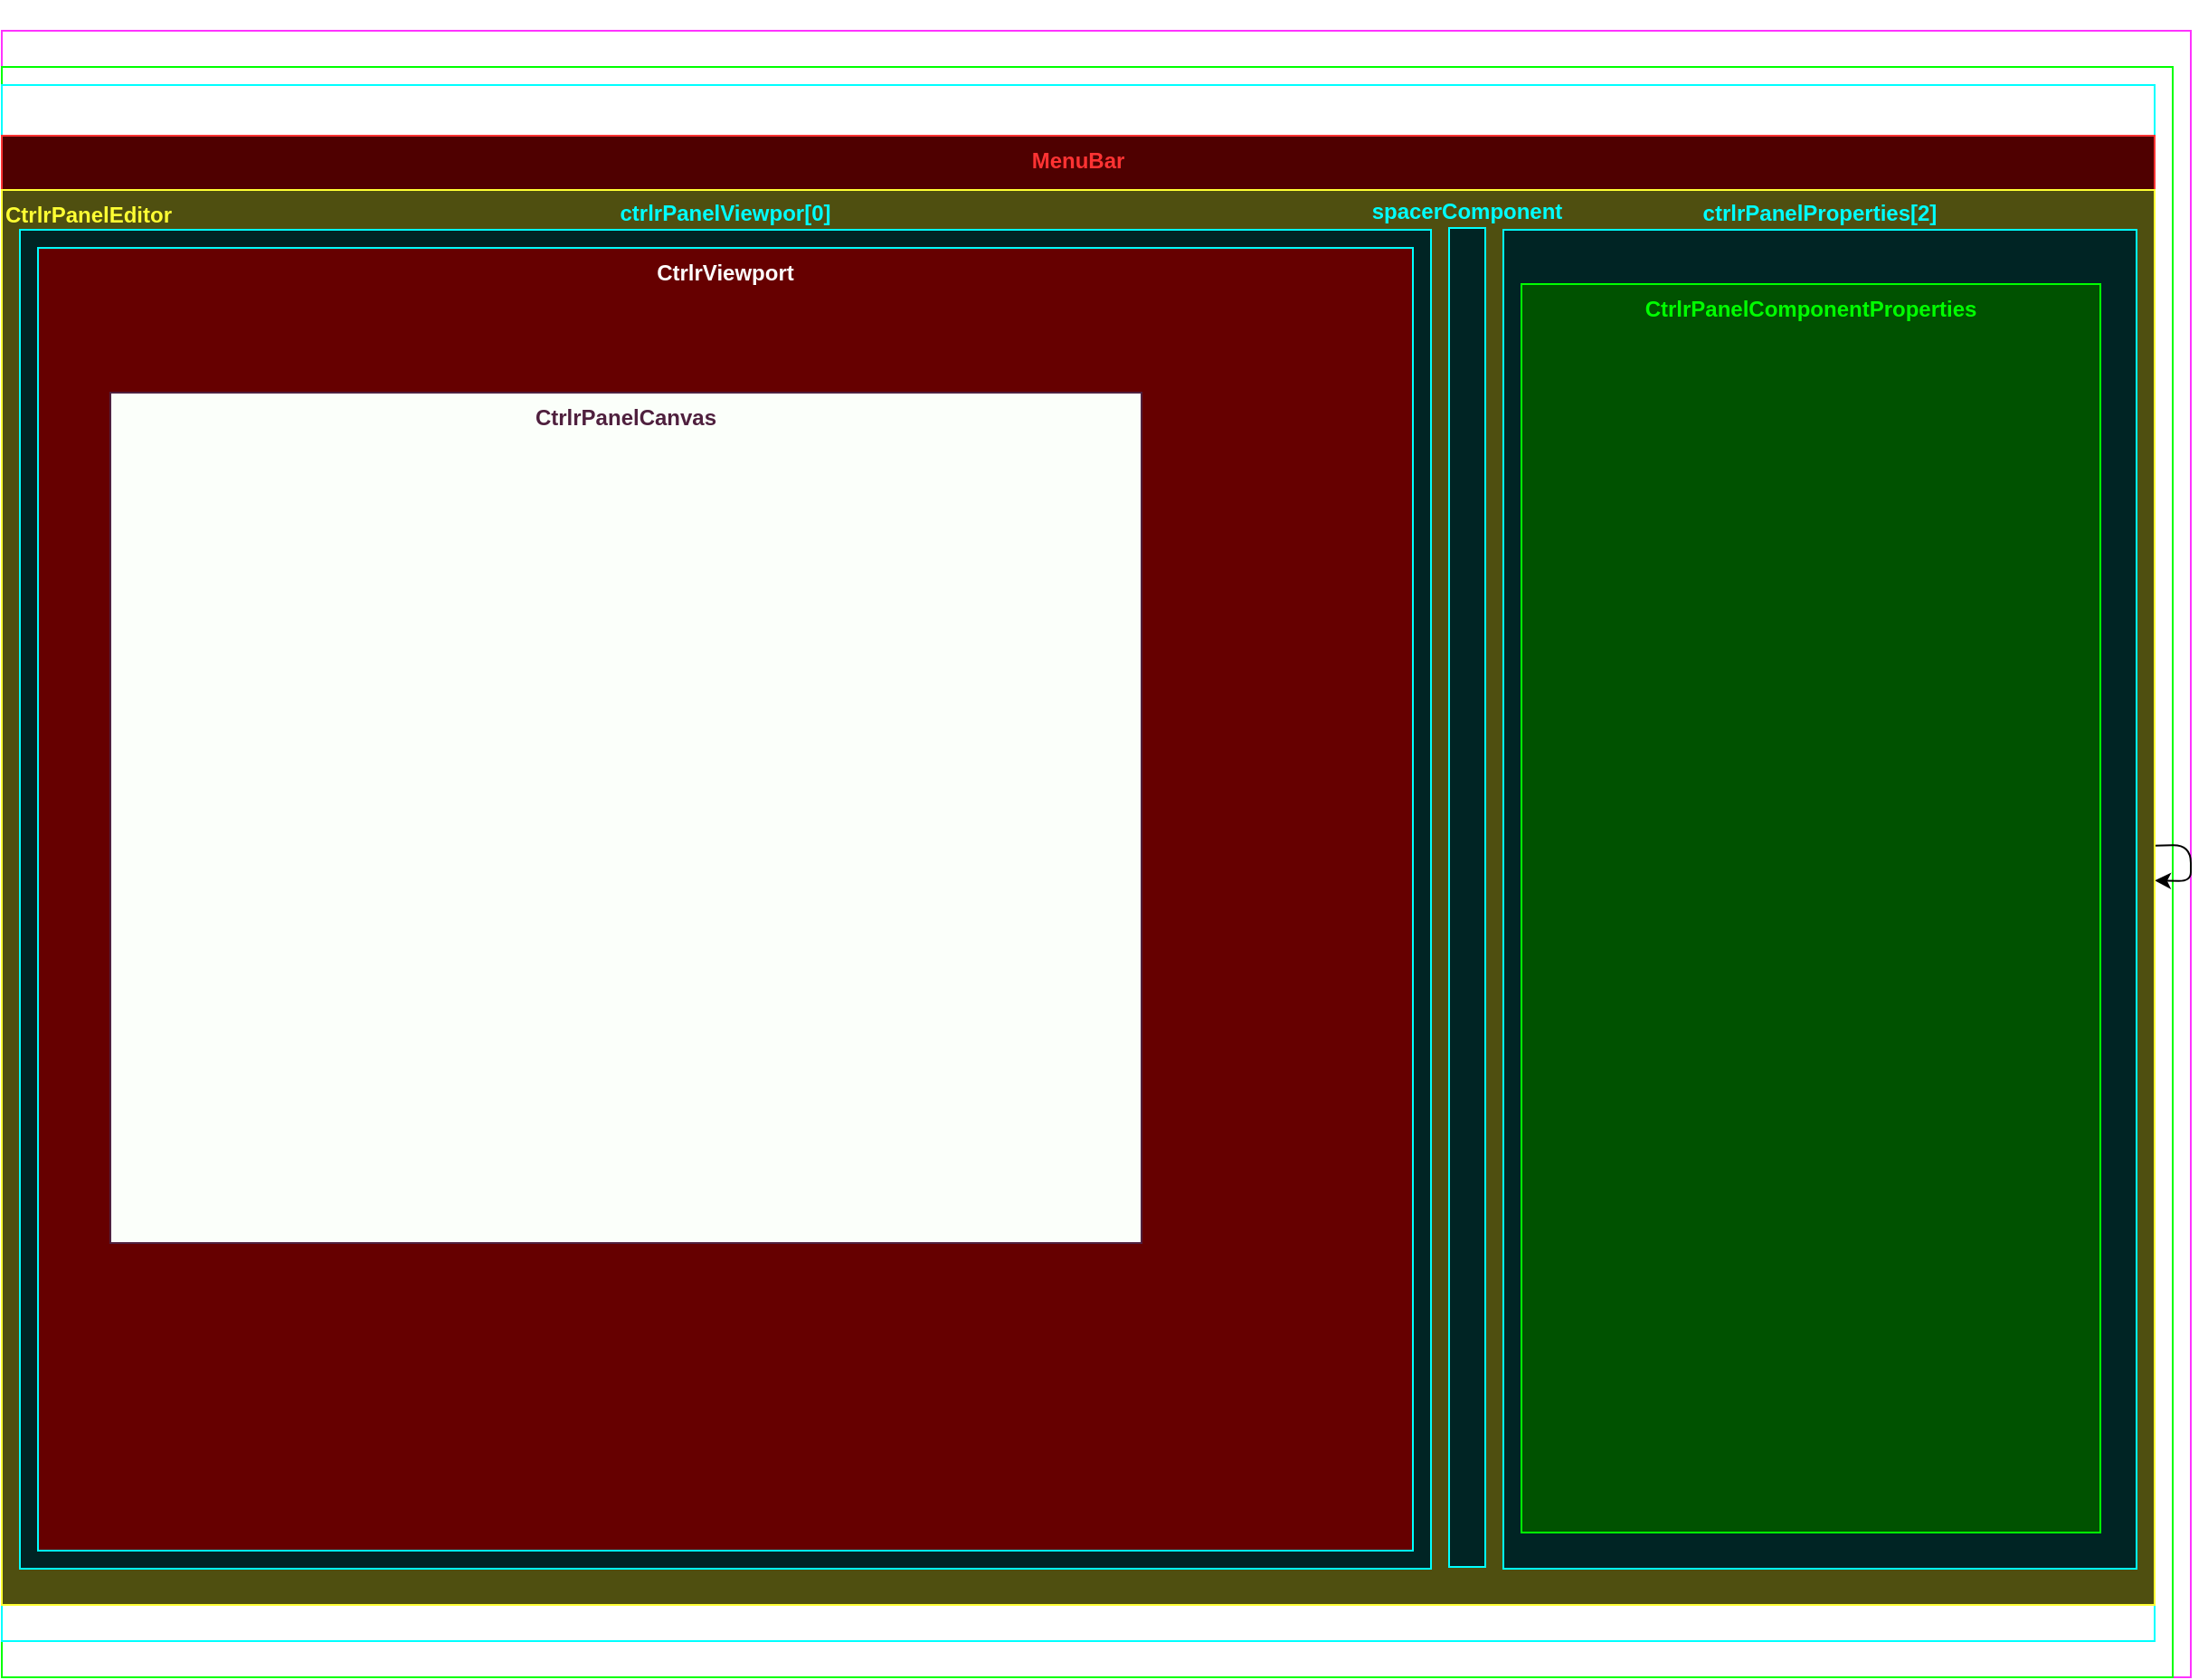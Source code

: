 <mxfile>
    <diagram id="SB_XCcCVusqikz1iOfk-" name="Page-1">
        <mxGraphModel dx="1528" dy="966" grid="1" gridSize="10" guides="1" tooltips="1" connect="1" arrows="1" fold="1" page="1" pageScale="1" pageWidth="850" pageHeight="1100" math="0" shadow="0">
            <root>
                <mxCell id="0"/>
                <mxCell id="1" parent="0"/>
                <mxCell id="3" value="CtrlrDocumentPanel&lt;br&gt;" style="rounded=0;whiteSpace=wrap;html=1;fillColor=none;fillStyle=solid;fontColor=#FFFFFF;horizontal=1;verticalAlign=bottom;align=center;labelPosition=center;verticalLabelPosition=top;strokeColor=#FF33FF;fontStyle=1" vertex="1" parent="1">
                    <mxGeometry x="80" y="50" width="1210" height="910" as="geometry"/>
                </mxCell>
                <mxCell id="4" value="CtrlrEditor" style="rounded=0;whiteSpace=wrap;html=1;fillColor=none;fillStyle=solid;fontColor=#FFFFFF;horizontal=1;verticalAlign=bottom;align=left;strokeColor=#00FF00;labelPosition=center;verticalLabelPosition=top;fontStyle=1" vertex="1" parent="1">
                    <mxGeometry x="80" y="70" width="1200" height="890" as="geometry"/>
                </mxCell>
                <mxCell id="5" value="CtrlrPanel" style="rounded=0;whiteSpace=wrap;html=1;fillColor=none;fillStyle=solid;fontColor=#FFFFFF;horizontal=1;verticalAlign=top;align=center;strokeColor=#00FFFF;fontStyle=1" vertex="1" parent="1">
                    <mxGeometry x="80" y="80" width="1190" height="860" as="geometry"/>
                </mxCell>
                <mxCell id="6" style="edgeStyle=none;html=1;fontColor=#FFFFFF;fontStyle=1" edge="1" parent="1" source="5" target="5">
                    <mxGeometry relative="1" as="geometry"/>
                </mxCell>
                <mxCell id="7" value="MenuBar" style="rounded=0;whiteSpace=wrap;html=1;fillColor=#4F0000;fillStyle=solid;fontColor=#FF3333;horizontal=1;verticalAlign=top;align=center;strokeColor=#FF3333;fontStyle=1" vertex="1" parent="1">
                    <mxGeometry x="80" y="108" width="1190" height="30" as="geometry"/>
                </mxCell>
                <mxCell id="8" value="CtrlrPanelEditor" style="rounded=0;whiteSpace=wrap;html=1;fillColor=#4F4F10;fillStyle=solid;fontColor=#FFFF33;horizontal=1;verticalAlign=top;align=left;strokeColor=#FFFF33;fontStyle=1" vertex="1" parent="1">
                    <mxGeometry x="80" y="138" width="1190" height="782" as="geometry"/>
                </mxCell>
                <mxCell id="9" value="ctrlrPanelViewpor[0]" style="rounded=0;whiteSpace=wrap;html=1;fillColor=#002424;fillStyle=solid;fontColor=#00FFFF;horizontal=1;verticalAlign=bottom;align=center;strokeColor=#00FFFF;labelPosition=center;verticalLabelPosition=top;fontStyle=1" vertex="1" parent="1">
                    <mxGeometry x="90" y="160" width="780" height="740" as="geometry"/>
                </mxCell>
                <mxCell id="10" value="spacerComponent" style="rounded=0;whiteSpace=wrap;html=1;fillColor=#002424;fillStyle=solid;fontColor=#00FFFF;horizontal=1;verticalAlign=bottom;align=center;strokeColor=#00FFFF;labelPosition=center;verticalLabelPosition=top;fontStyle=1" vertex="1" parent="1">
                    <mxGeometry x="880" y="159" width="20" height="740" as="geometry"/>
                </mxCell>
                <mxCell id="11" value="ctrlrPanelProperties[2]" style="rounded=0;whiteSpace=wrap;html=1;fillColor=#002424;fillStyle=solid;fontColor=#00FFFF;horizontal=1;verticalAlign=bottom;align=center;strokeColor=#00FFFF;labelPosition=center;verticalLabelPosition=top;fontStyle=1" vertex="1" parent="1">
                    <mxGeometry x="910" y="160" width="350" height="740" as="geometry"/>
                </mxCell>
                <mxCell id="14" value="CtrlrPanelComponentProperties" style="rounded=0;whiteSpace=wrap;html=1;fillColor=#005200;fillStyle=solid;fontColor=#00FF00;horizontal=1;verticalAlign=top;align=center;strokeColor=#00FF00;labelPosition=center;verticalLabelPosition=middle;fontStyle=1" vertex="1" parent="1">
                    <mxGeometry x="920" y="190" width="320" height="690" as="geometry"/>
                </mxCell>
                <mxCell id="15" value="CtrlrViewport" style="rounded=0;whiteSpace=wrap;html=1;fillColor=#660000;fillStyle=solid;fontColor=#FFFFFF;horizontal=1;verticalAlign=top;align=center;strokeColor=#00FFFF;labelPosition=center;verticalLabelPosition=middle;fontStyle=1" vertex="1" parent="1">
                    <mxGeometry x="100" y="170" width="760" height="720" as="geometry"/>
                </mxCell>
                <mxCell id="16" value="CtrlrPanelCanvas" style="rounded=0;whiteSpace=wrap;html=1;fillColor=#FBFFFA;fillStyle=solid;fontColor=#4F203E;horizontal=1;verticalAlign=top;align=center;strokeColor=#4F203E;labelPosition=center;verticalLabelPosition=middle;fontStyle=1" vertex="1" parent="1">
                    <mxGeometry x="140" y="250" width="570" height="470" as="geometry"/>
                </mxCell>
            </root>
        </mxGraphModel>
    </diagram>
</mxfile>